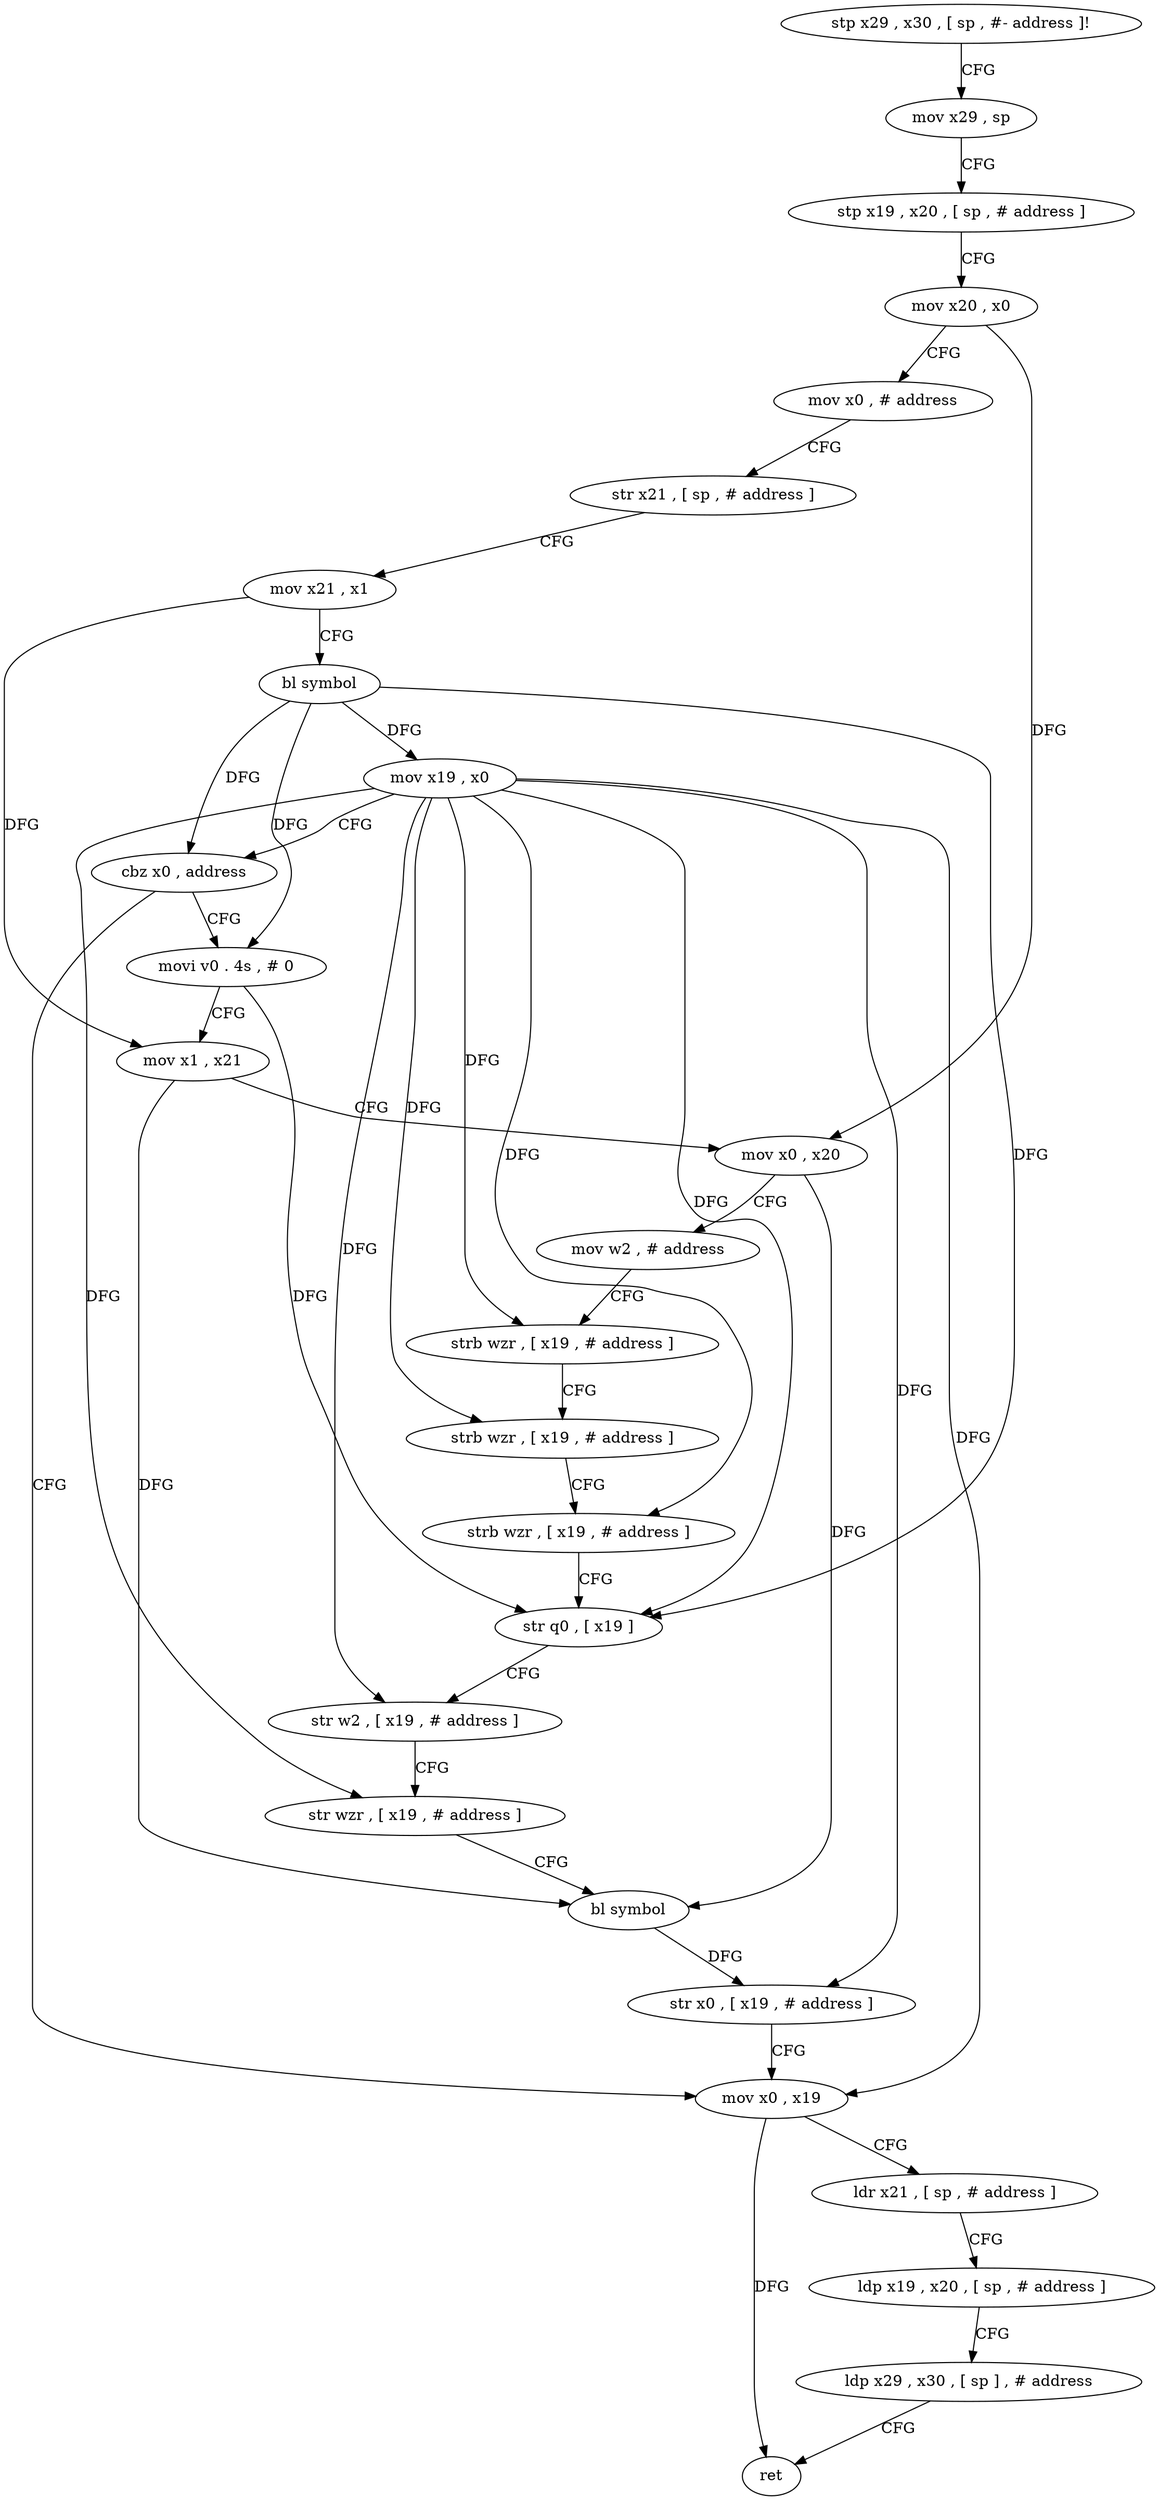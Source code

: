 digraph "func" {
"110216" [label = "stp x29 , x30 , [ sp , #- address ]!" ]
"110220" [label = "mov x29 , sp" ]
"110224" [label = "stp x19 , x20 , [ sp , # address ]" ]
"110228" [label = "mov x20 , x0" ]
"110232" [label = "mov x0 , # address" ]
"110236" [label = "str x21 , [ sp , # address ]" ]
"110240" [label = "mov x21 , x1" ]
"110244" [label = "bl symbol" ]
"110248" [label = "mov x19 , x0" ]
"110252" [label = "cbz x0 , address" ]
"110304" [label = "mov x0 , x19" ]
"110256" [label = "movi v0 . 4s , # 0" ]
"110308" [label = "ldr x21 , [ sp , # address ]" ]
"110312" [label = "ldp x19 , x20 , [ sp , # address ]" ]
"110316" [label = "ldp x29 , x30 , [ sp ] , # address" ]
"110320" [label = "ret" ]
"110260" [label = "mov x1 , x21" ]
"110264" [label = "mov x0 , x20" ]
"110268" [label = "mov w2 , # address" ]
"110272" [label = "strb wzr , [ x19 , # address ]" ]
"110276" [label = "strb wzr , [ x19 , # address ]" ]
"110280" [label = "strb wzr , [ x19 , # address ]" ]
"110284" [label = "str q0 , [ x19 ]" ]
"110288" [label = "str w2 , [ x19 , # address ]" ]
"110292" [label = "str wzr , [ x19 , # address ]" ]
"110296" [label = "bl symbol" ]
"110300" [label = "str x0 , [ x19 , # address ]" ]
"110216" -> "110220" [ label = "CFG" ]
"110220" -> "110224" [ label = "CFG" ]
"110224" -> "110228" [ label = "CFG" ]
"110228" -> "110232" [ label = "CFG" ]
"110228" -> "110264" [ label = "DFG" ]
"110232" -> "110236" [ label = "CFG" ]
"110236" -> "110240" [ label = "CFG" ]
"110240" -> "110244" [ label = "CFG" ]
"110240" -> "110260" [ label = "DFG" ]
"110244" -> "110248" [ label = "DFG" ]
"110244" -> "110252" [ label = "DFG" ]
"110244" -> "110256" [ label = "DFG" ]
"110244" -> "110284" [ label = "DFG" ]
"110248" -> "110252" [ label = "CFG" ]
"110248" -> "110304" [ label = "DFG" ]
"110248" -> "110272" [ label = "DFG" ]
"110248" -> "110276" [ label = "DFG" ]
"110248" -> "110280" [ label = "DFG" ]
"110248" -> "110284" [ label = "DFG" ]
"110248" -> "110288" [ label = "DFG" ]
"110248" -> "110292" [ label = "DFG" ]
"110248" -> "110300" [ label = "DFG" ]
"110252" -> "110304" [ label = "CFG" ]
"110252" -> "110256" [ label = "CFG" ]
"110304" -> "110308" [ label = "CFG" ]
"110304" -> "110320" [ label = "DFG" ]
"110256" -> "110260" [ label = "CFG" ]
"110256" -> "110284" [ label = "DFG" ]
"110308" -> "110312" [ label = "CFG" ]
"110312" -> "110316" [ label = "CFG" ]
"110316" -> "110320" [ label = "CFG" ]
"110260" -> "110264" [ label = "CFG" ]
"110260" -> "110296" [ label = "DFG" ]
"110264" -> "110268" [ label = "CFG" ]
"110264" -> "110296" [ label = "DFG" ]
"110268" -> "110272" [ label = "CFG" ]
"110272" -> "110276" [ label = "CFG" ]
"110276" -> "110280" [ label = "CFG" ]
"110280" -> "110284" [ label = "CFG" ]
"110284" -> "110288" [ label = "CFG" ]
"110288" -> "110292" [ label = "CFG" ]
"110292" -> "110296" [ label = "CFG" ]
"110296" -> "110300" [ label = "DFG" ]
"110300" -> "110304" [ label = "CFG" ]
}
